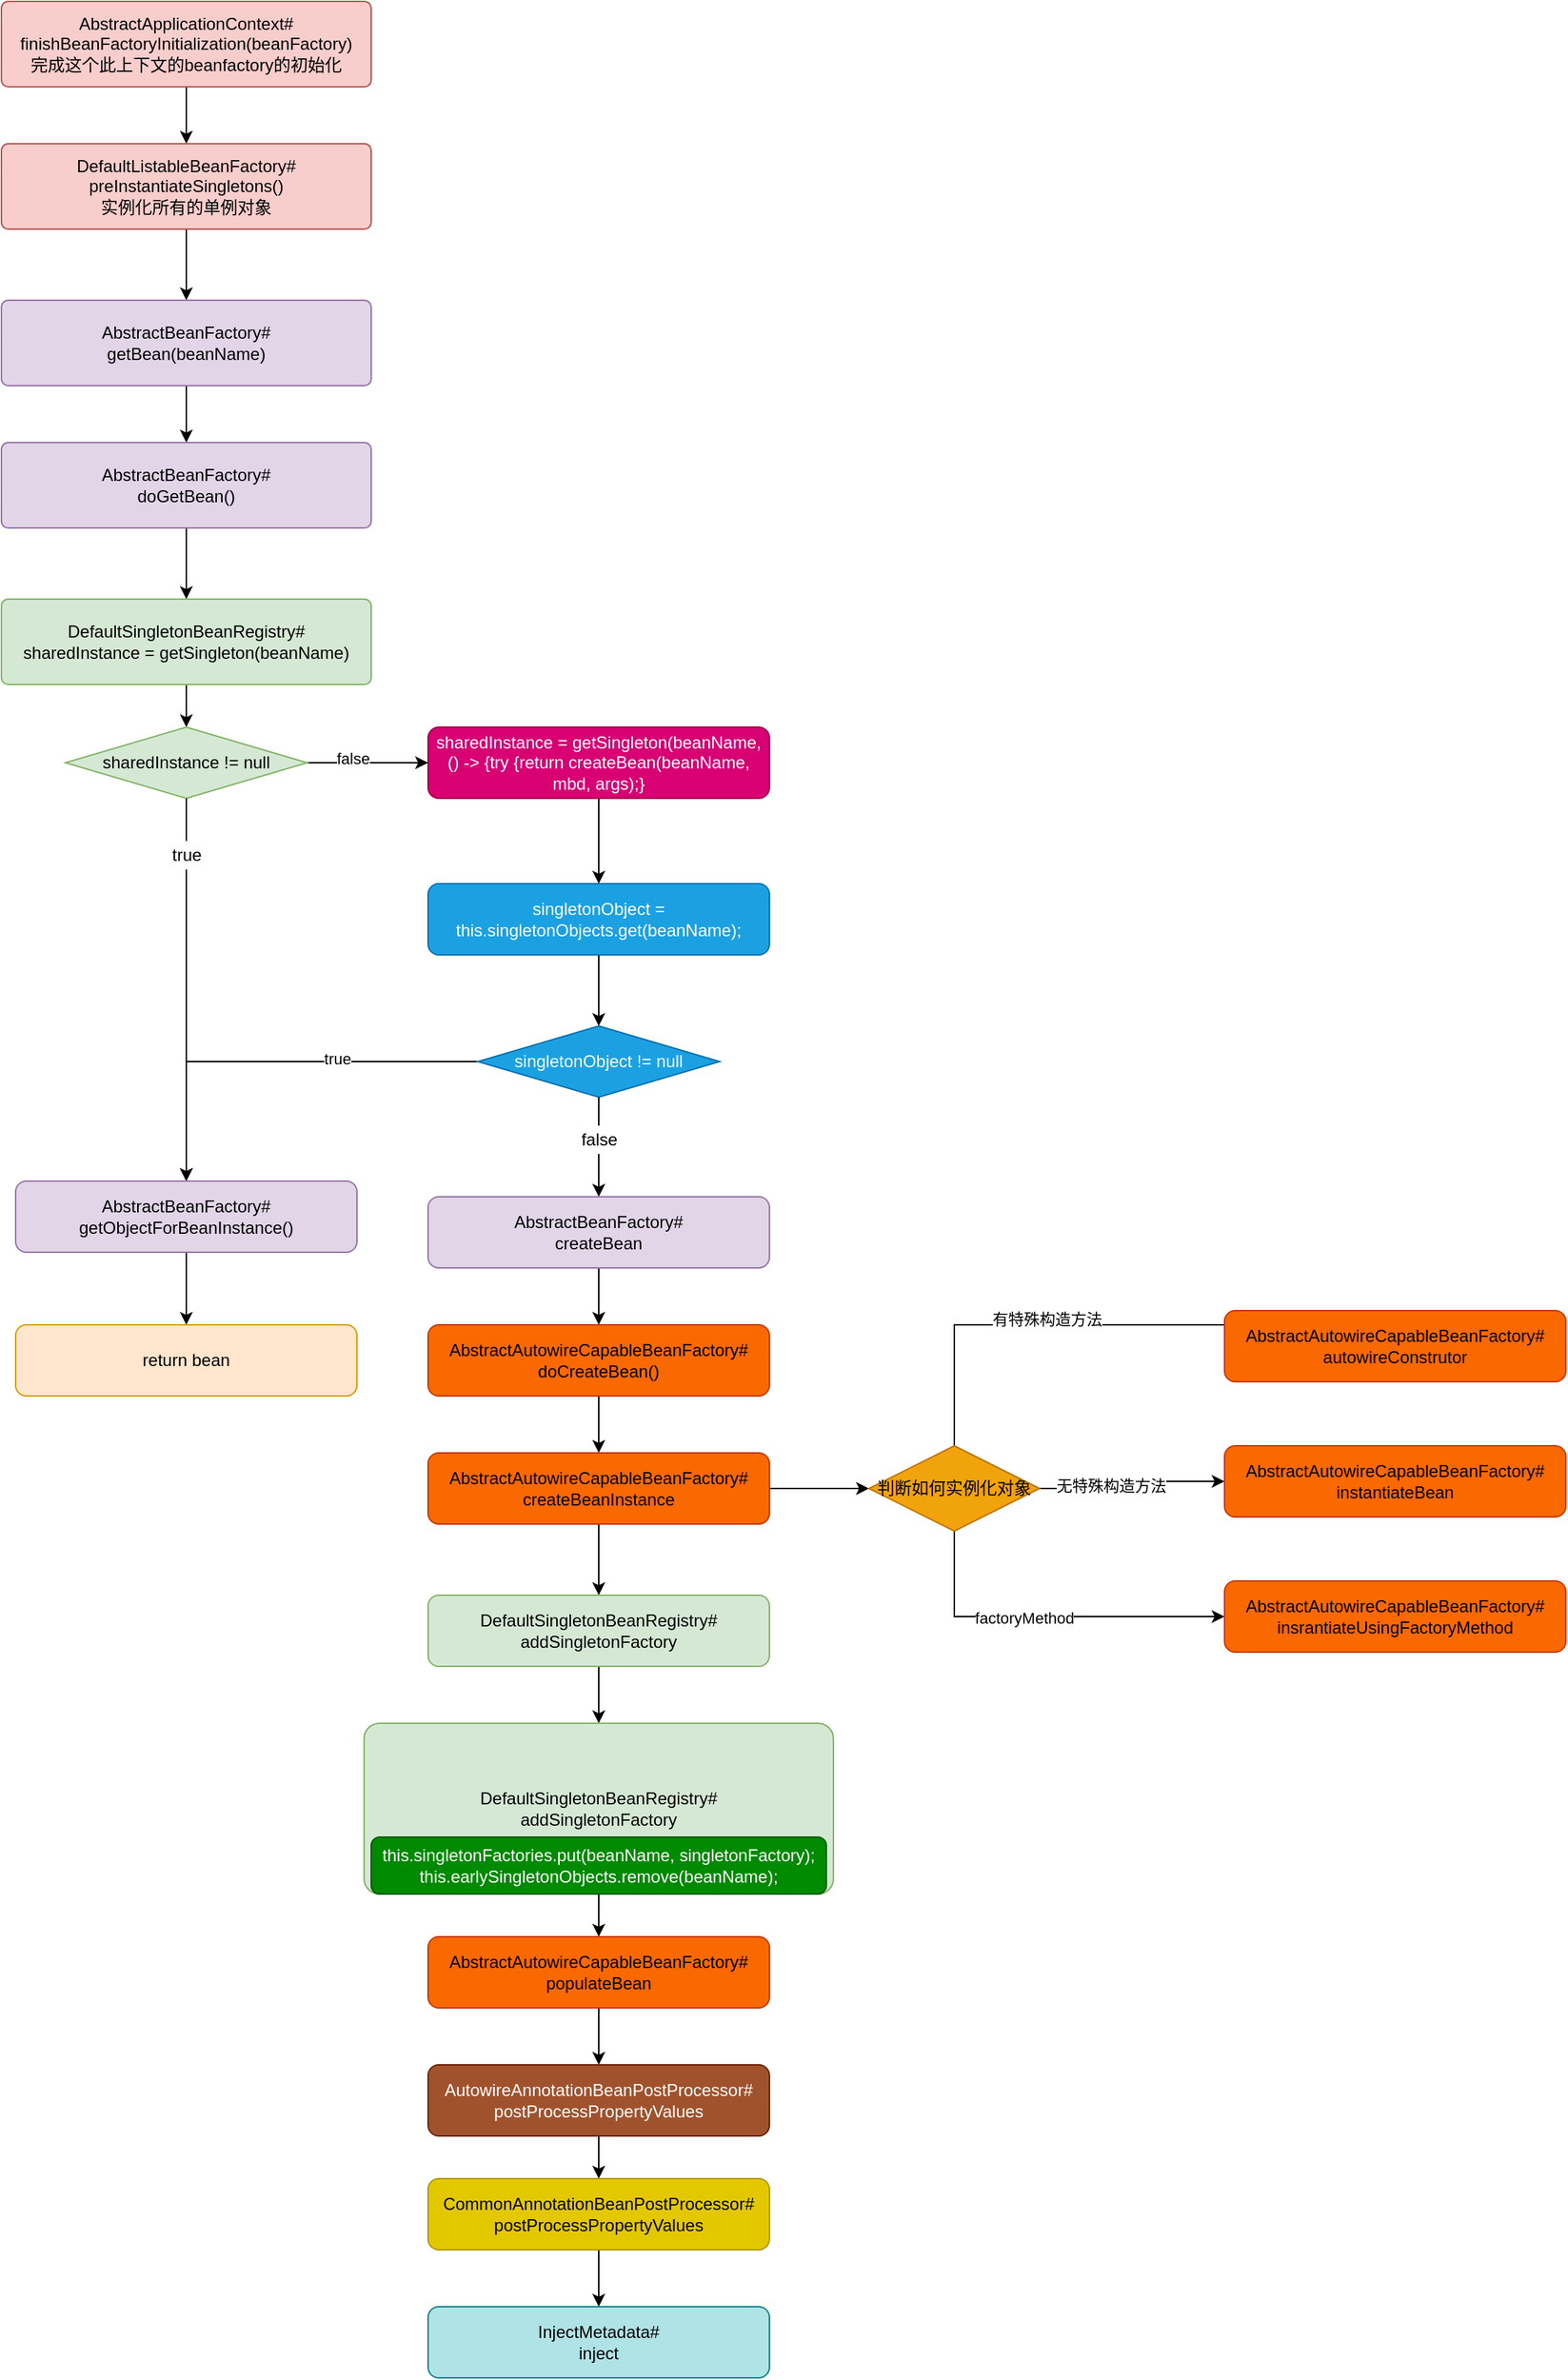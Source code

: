 <mxfile version="14.6.6" type="github">
  <diagram id="9sLFB3cR0Ghk0oRnNtTH" name="第 1 页">
    <mxGraphModel dx="1502" dy="675" grid="1" gridSize="10" guides="1" tooltips="1" connect="1" arrows="1" fold="1" page="1" pageScale="1" pageWidth="827" pageHeight="1169" background="#ffffff" math="0" shadow="0">
      <root>
        <mxCell id="0" />
        <mxCell id="1" parent="0" />
        <mxCell id="nCP3DKqkomvRBlRdrv7H-66" style="edgeStyle=orthogonalEdgeStyle;rounded=0;orthogonalLoop=1;jettySize=auto;html=1;" edge="1" parent="1" source="nCP3DKqkomvRBlRdrv7H-1" target="nCP3DKqkomvRBlRdrv7H-4">
          <mxGeometry relative="1" as="geometry" />
        </mxCell>
        <mxCell id="nCP3DKqkomvRBlRdrv7H-1" value="AbstractApplicationContext#&lt;br&gt;finishBeanFactoryInitialization(beanFactory)&lt;br&gt;完成这个此上下文的beanfactory的初始化" style="rounded=1;whiteSpace=wrap;html=1;arcSize=8;fillColor=#f8cecc;strokeColor=#b85450;" vertex="1" parent="1">
          <mxGeometry x="310" y="100" width="260" height="60" as="geometry" />
        </mxCell>
        <mxCell id="nCP3DKqkomvRBlRdrv7H-23" style="edgeStyle=orthogonalEdgeStyle;rounded=0;orthogonalLoop=1;jettySize=auto;html=1;entryX=0.5;entryY=0;entryDx=0;entryDy=0;" edge="1" parent="1" source="nCP3DKqkomvRBlRdrv7H-2" target="nCP3DKqkomvRBlRdrv7H-10">
          <mxGeometry relative="1" as="geometry" />
        </mxCell>
        <mxCell id="nCP3DKqkomvRBlRdrv7H-2" value="sharedInstance = getSingleton(beanName, () -&amp;gt; {try {return createBean(beanName, mbd, args);}" style="rounded=1;whiteSpace=wrap;html=1;fillColor=#d80073;strokeColor=#A50040;fontColor=#ffffff;" vertex="1" parent="1">
          <mxGeometry x="610" y="610" width="240" height="50" as="geometry" />
        </mxCell>
        <mxCell id="nCP3DKqkomvRBlRdrv7H-65" style="edgeStyle=orthogonalEdgeStyle;rounded=0;orthogonalLoop=1;jettySize=auto;html=1;" edge="1" parent="1" source="nCP3DKqkomvRBlRdrv7H-4" target="nCP3DKqkomvRBlRdrv7H-5">
          <mxGeometry relative="1" as="geometry" />
        </mxCell>
        <mxCell id="nCP3DKqkomvRBlRdrv7H-4" value="DefaultListableBeanFactory#&lt;br&gt;preInstantiateSingletons()&lt;br&gt;实例化所有的单例对象" style="rounded=1;whiteSpace=wrap;html=1;arcSize=8;fillColor=#f8cecc;strokeColor=#b85450;" vertex="1" parent="1">
          <mxGeometry x="310" y="200" width="260" height="60" as="geometry" />
        </mxCell>
        <mxCell id="nCP3DKqkomvRBlRdrv7H-64" style="edgeStyle=orthogonalEdgeStyle;rounded=0;orthogonalLoop=1;jettySize=auto;html=1;entryX=0.5;entryY=0;entryDx=0;entryDy=0;" edge="1" parent="1" source="nCP3DKqkomvRBlRdrv7H-5" target="nCP3DKqkomvRBlRdrv7H-6">
          <mxGeometry relative="1" as="geometry" />
        </mxCell>
        <mxCell id="nCP3DKqkomvRBlRdrv7H-5" value="AbstractBeanFactory#&lt;br&gt;getBean(beanName)&lt;br&gt;" style="rounded=1;whiteSpace=wrap;html=1;arcSize=8;fillColor=#e1d5e7;strokeColor=#9673a6;" vertex="1" parent="1">
          <mxGeometry x="310" y="310" width="260" height="60" as="geometry" />
        </mxCell>
        <mxCell id="nCP3DKqkomvRBlRdrv7H-63" style="edgeStyle=orthogonalEdgeStyle;rounded=0;orthogonalLoop=1;jettySize=auto;html=1;" edge="1" parent="1" source="nCP3DKqkomvRBlRdrv7H-6" target="nCP3DKqkomvRBlRdrv7H-7">
          <mxGeometry relative="1" as="geometry" />
        </mxCell>
        <mxCell id="nCP3DKqkomvRBlRdrv7H-6" value="AbstractBeanFactory#&lt;br&gt;doGetBean()" style="rounded=1;whiteSpace=wrap;html=1;arcSize=8;fillColor=#e1d5e7;strokeColor=#9673a6;" vertex="1" parent="1">
          <mxGeometry x="310" y="410" width="260" height="60" as="geometry" />
        </mxCell>
        <mxCell id="nCP3DKqkomvRBlRdrv7H-62" style="edgeStyle=orthogonalEdgeStyle;rounded=0;orthogonalLoop=1;jettySize=auto;html=1;entryX=0.5;entryY=0;entryDx=0;entryDy=0;" edge="1" parent="1" source="nCP3DKqkomvRBlRdrv7H-7" target="nCP3DKqkomvRBlRdrv7H-8">
          <mxGeometry relative="1" as="geometry" />
        </mxCell>
        <mxCell id="nCP3DKqkomvRBlRdrv7H-7" value="DefaultSingletonBeanRegistry#&lt;br&gt;sharedInstance = getSingleton(beanName)" style="rounded=1;whiteSpace=wrap;html=1;arcSize=8;fillColor=#d5e8d4;strokeColor=#82b366;" vertex="1" parent="1">
          <mxGeometry x="310" y="520" width="260" height="60" as="geometry" />
        </mxCell>
        <mxCell id="nCP3DKqkomvRBlRdrv7H-17" style="edgeStyle=orthogonalEdgeStyle;rounded=0;orthogonalLoop=1;jettySize=auto;html=1;entryX=0.5;entryY=0;entryDx=0;entryDy=0;startArrow=none;" edge="1" parent="1" source="nCP3DKqkomvRBlRdrv7H-18" target="nCP3DKqkomvRBlRdrv7H-15">
          <mxGeometry relative="1" as="geometry">
            <Array as="points">
              <mxPoint x="440" y="700" />
              <mxPoint x="440" y="700" />
            </Array>
          </mxGeometry>
        </mxCell>
        <mxCell id="nCP3DKqkomvRBlRdrv7H-21" style="edgeStyle=orthogonalEdgeStyle;rounded=0;orthogonalLoop=1;jettySize=auto;html=1;" edge="1" parent="1" source="nCP3DKqkomvRBlRdrv7H-8" target="nCP3DKqkomvRBlRdrv7H-2">
          <mxGeometry relative="1" as="geometry" />
        </mxCell>
        <mxCell id="nCP3DKqkomvRBlRdrv7H-22" value="false" style="edgeLabel;html=1;align=center;verticalAlign=middle;resizable=0;points=[];" vertex="1" connectable="0" parent="nCP3DKqkomvRBlRdrv7H-21">
          <mxGeometry x="-0.248" y="3" relative="1" as="geometry">
            <mxPoint as="offset" />
          </mxGeometry>
        </mxCell>
        <mxCell id="nCP3DKqkomvRBlRdrv7H-8" value="&lt;span&gt;sharedInstance != null&lt;/span&gt;" style="rhombus;whiteSpace=wrap;html=1;fillColor=#d5e8d4;strokeColor=#82b366;" vertex="1" parent="1">
          <mxGeometry x="355" y="610" width="170" height="50" as="geometry" />
        </mxCell>
        <mxCell id="nCP3DKqkomvRBlRdrv7H-24" style="edgeStyle=orthogonalEdgeStyle;rounded=0;orthogonalLoop=1;jettySize=auto;html=1;" edge="1" parent="1" source="nCP3DKqkomvRBlRdrv7H-10" target="nCP3DKqkomvRBlRdrv7H-11">
          <mxGeometry relative="1" as="geometry" />
        </mxCell>
        <mxCell id="nCP3DKqkomvRBlRdrv7H-10" value="singletonObject = this.singletonObjects.get(beanName);" style="rounded=1;whiteSpace=wrap;html=1;fillColor=#1ba1e2;strokeColor=#006EAF;fontColor=#ffffff;" vertex="1" parent="1">
          <mxGeometry x="610" y="720" width="240" height="50" as="geometry" />
        </mxCell>
        <mxCell id="nCP3DKqkomvRBlRdrv7H-25" style="edgeStyle=orthogonalEdgeStyle;rounded=0;orthogonalLoop=1;jettySize=auto;html=1;entryX=0.5;entryY=0;entryDx=0;entryDy=0;startArrow=none;" edge="1" parent="1" source="nCP3DKqkomvRBlRdrv7H-26" target="nCP3DKqkomvRBlRdrv7H-12">
          <mxGeometry relative="1" as="geometry">
            <Array as="points">
              <mxPoint x="730" y="900" />
              <mxPoint x="730" y="900" />
            </Array>
          </mxGeometry>
        </mxCell>
        <mxCell id="nCP3DKqkomvRBlRdrv7H-28" style="edgeStyle=orthogonalEdgeStyle;rounded=0;orthogonalLoop=1;jettySize=auto;html=1;entryX=0.5;entryY=0;entryDx=0;entryDy=0;" edge="1" parent="1" source="nCP3DKqkomvRBlRdrv7H-11" target="nCP3DKqkomvRBlRdrv7H-15">
          <mxGeometry relative="1" as="geometry" />
        </mxCell>
        <mxCell id="nCP3DKqkomvRBlRdrv7H-29" value="true" style="edgeLabel;html=1;align=center;verticalAlign=middle;resizable=0;points=[];" vertex="1" connectable="0" parent="nCP3DKqkomvRBlRdrv7H-28">
          <mxGeometry x="-0.313" y="-2" relative="1" as="geometry">
            <mxPoint as="offset" />
          </mxGeometry>
        </mxCell>
        <mxCell id="nCP3DKqkomvRBlRdrv7H-11" value="singletonObject !&lt;span&gt;= null&lt;/span&gt;" style="rhombus;whiteSpace=wrap;html=1;fillColor=#1ba1e2;strokeColor=#006EAF;fontColor=#ffffff;" vertex="1" parent="1">
          <mxGeometry x="645" y="820" width="170" height="50" as="geometry" />
        </mxCell>
        <mxCell id="nCP3DKqkomvRBlRdrv7H-61" style="edgeStyle=orthogonalEdgeStyle;rounded=0;orthogonalLoop=1;jettySize=auto;html=1;entryX=0.5;entryY=0;entryDx=0;entryDy=0;" edge="1" parent="1" source="nCP3DKqkomvRBlRdrv7H-12" target="nCP3DKqkomvRBlRdrv7H-14">
          <mxGeometry relative="1" as="geometry" />
        </mxCell>
        <mxCell id="nCP3DKqkomvRBlRdrv7H-12" value="AbstractBeanFactory#&lt;br&gt;createBean" style="rounded=1;whiteSpace=wrap;html=1;fillColor=#e1d5e7;strokeColor=#9673a6;" vertex="1" parent="1">
          <mxGeometry x="610" y="940" width="240" height="50" as="geometry" />
        </mxCell>
        <mxCell id="nCP3DKqkomvRBlRdrv7H-68" style="edgeStyle=orthogonalEdgeStyle;rounded=0;orthogonalLoop=1;jettySize=auto;html=1;" edge="1" parent="1" source="nCP3DKqkomvRBlRdrv7H-14" target="nCP3DKqkomvRBlRdrv7H-30">
          <mxGeometry relative="1" as="geometry" />
        </mxCell>
        <mxCell id="nCP3DKqkomvRBlRdrv7H-14" value="AbstractAutowireCapableBeanFactory#&lt;br&gt;doCreateBean()" style="rounded=1;whiteSpace=wrap;html=1;fillColor=#fa6800;strokeColor=#C73500;fontColor=#000000;" vertex="1" parent="1">
          <mxGeometry x="610" y="1030" width="240" height="50" as="geometry" />
        </mxCell>
        <mxCell id="nCP3DKqkomvRBlRdrv7H-20" style="edgeStyle=orthogonalEdgeStyle;rounded=0;orthogonalLoop=1;jettySize=auto;html=1;entryX=0.5;entryY=0;entryDx=0;entryDy=0;" edge="1" parent="1" source="nCP3DKqkomvRBlRdrv7H-15" target="nCP3DKqkomvRBlRdrv7H-16">
          <mxGeometry relative="1" as="geometry" />
        </mxCell>
        <mxCell id="nCP3DKqkomvRBlRdrv7H-15" value="AbstractBeanFactory#&lt;br&gt;getObjectForBeanInstance()" style="rounded=1;whiteSpace=wrap;html=1;fillColor=#e1d5e7;strokeColor=#9673a6;" vertex="1" parent="1">
          <mxGeometry x="320" y="929" width="240" height="50" as="geometry" />
        </mxCell>
        <mxCell id="nCP3DKqkomvRBlRdrv7H-16" value="return bean" style="rounded=1;whiteSpace=wrap;html=1;fillColor=#ffe6cc;strokeColor=#d79b00;" vertex="1" parent="1">
          <mxGeometry x="320" y="1030" width="240" height="50" as="geometry" />
        </mxCell>
        <mxCell id="nCP3DKqkomvRBlRdrv7H-18" value="true" style="text;html=1;align=center;verticalAlign=middle;resizable=0;points=[];autosize=1;strokeColor=none;" vertex="1" parent="1">
          <mxGeometry x="420" y="690" width="40" height="20" as="geometry" />
        </mxCell>
        <mxCell id="nCP3DKqkomvRBlRdrv7H-19" value="" style="edgeStyle=orthogonalEdgeStyle;rounded=0;orthogonalLoop=1;jettySize=auto;html=1;entryX=0.5;entryY=0;entryDx=0;entryDy=0;endArrow=none;" edge="1" parent="1" source="nCP3DKqkomvRBlRdrv7H-8" target="nCP3DKqkomvRBlRdrv7H-18">
          <mxGeometry relative="1" as="geometry">
            <mxPoint x="440" y="660" as="sourcePoint" />
            <mxPoint x="440" y="740" as="targetPoint" />
            <Array as="points" />
          </mxGeometry>
        </mxCell>
        <mxCell id="nCP3DKqkomvRBlRdrv7H-26" value="false" style="text;html=1;align=center;verticalAlign=middle;resizable=0;points=[];autosize=1;strokeColor=none;" vertex="1" parent="1">
          <mxGeometry x="710" y="890" width="40" height="20" as="geometry" />
        </mxCell>
        <mxCell id="nCP3DKqkomvRBlRdrv7H-27" value="" style="edgeStyle=orthogonalEdgeStyle;rounded=0;orthogonalLoop=1;jettySize=auto;html=1;entryX=0.5;entryY=0;entryDx=0;entryDy=0;endArrow=none;" edge="1" parent="1" source="nCP3DKqkomvRBlRdrv7H-11" target="nCP3DKqkomvRBlRdrv7H-26">
          <mxGeometry relative="1" as="geometry">
            <mxPoint x="730" y="870" as="sourcePoint" />
            <mxPoint x="730" y="930" as="targetPoint" />
            <Array as="points" />
          </mxGeometry>
        </mxCell>
        <mxCell id="nCP3DKqkomvRBlRdrv7H-52" style="edgeStyle=orthogonalEdgeStyle;rounded=0;orthogonalLoop=1;jettySize=auto;html=1;entryX=0;entryY=0.5;entryDx=0;entryDy=0;" edge="1" parent="1" source="nCP3DKqkomvRBlRdrv7H-30" target="nCP3DKqkomvRBlRdrv7H-38">
          <mxGeometry relative="1" as="geometry" />
        </mxCell>
        <mxCell id="nCP3DKqkomvRBlRdrv7H-55" style="edgeStyle=orthogonalEdgeStyle;rounded=0;orthogonalLoop=1;jettySize=auto;html=1;entryX=0.5;entryY=0;entryDx=0;entryDy=0;" edge="1" parent="1" source="nCP3DKqkomvRBlRdrv7H-30" target="nCP3DKqkomvRBlRdrv7H-31">
          <mxGeometry relative="1" as="geometry" />
        </mxCell>
        <mxCell id="nCP3DKqkomvRBlRdrv7H-30" value="AbstractAutowireCapableBeanFactory#&lt;br&gt;createBeanInstance" style="rounded=1;whiteSpace=wrap;html=1;fillColor=#fa6800;strokeColor=#C73500;fontColor=#000000;" vertex="1" parent="1">
          <mxGeometry x="610" y="1120" width="240" height="50" as="geometry" />
        </mxCell>
        <mxCell id="nCP3DKqkomvRBlRdrv7H-56" style="edgeStyle=orthogonalEdgeStyle;rounded=0;orthogonalLoop=1;jettySize=auto;html=1;entryX=0.5;entryY=0;entryDx=0;entryDy=0;" edge="1" parent="1" source="nCP3DKqkomvRBlRdrv7H-31" target="nCP3DKqkomvRBlRdrv7H-32">
          <mxGeometry relative="1" as="geometry" />
        </mxCell>
        <mxCell id="nCP3DKqkomvRBlRdrv7H-31" value="DefaultSingletonBeanRegistry#&lt;br&gt;addSingletonFactory" style="rounded=1;whiteSpace=wrap;html=1;fillColor=#d5e8d4;strokeColor=#82b366;" vertex="1" parent="1">
          <mxGeometry x="610" y="1220" width="240" height="50" as="geometry" />
        </mxCell>
        <mxCell id="nCP3DKqkomvRBlRdrv7H-32" value="&lt;div&gt;&lt;div&gt;&lt;span&gt;DefaultSingletonBeanRegistry#&lt;/span&gt;&lt;/div&gt;&lt;span&gt;&lt;div&gt;&lt;span&gt;addSingletonFactory&lt;/span&gt;&lt;/div&gt;&lt;/span&gt;&lt;/div&gt;" style="rounded=1;whiteSpace=wrap;html=1;align=center;arcSize=9;fillColor=#d5e8d4;strokeColor=#82b366;" vertex="1" parent="1">
          <mxGeometry x="565" y="1310" width="330" height="120" as="geometry" />
        </mxCell>
        <mxCell id="nCP3DKqkomvRBlRdrv7H-57" style="edgeStyle=orthogonalEdgeStyle;rounded=0;orthogonalLoop=1;jettySize=auto;html=1;entryX=0.5;entryY=0;entryDx=0;entryDy=0;" edge="1" parent="1" source="nCP3DKqkomvRBlRdrv7H-33" target="nCP3DKqkomvRBlRdrv7H-34">
          <mxGeometry relative="1" as="geometry" />
        </mxCell>
        <mxCell id="nCP3DKqkomvRBlRdrv7H-33" value="&lt;div&gt;this.singletonFactories.put(beanName, singletonFactory);&lt;/div&gt;&lt;div&gt;this.earlySingletonObjects.remove(beanName);&lt;/div&gt;" style="rounded=1;whiteSpace=wrap;html=1;fillColor=#008a00;strokeColor=#005700;fontColor=#ffffff;" vertex="1" parent="1">
          <mxGeometry x="570" y="1390" width="320" height="40" as="geometry" />
        </mxCell>
        <mxCell id="nCP3DKqkomvRBlRdrv7H-58" style="edgeStyle=orthogonalEdgeStyle;rounded=0;orthogonalLoop=1;jettySize=auto;html=1;entryX=0.5;entryY=0;entryDx=0;entryDy=0;" edge="1" parent="1" source="nCP3DKqkomvRBlRdrv7H-34" target="nCP3DKqkomvRBlRdrv7H-35">
          <mxGeometry relative="1" as="geometry" />
        </mxCell>
        <mxCell id="nCP3DKqkomvRBlRdrv7H-34" value="AbstractAutowireCapableBeanFactory#&lt;br&gt;populateBean" style="rounded=1;whiteSpace=wrap;html=1;fillColor=#fa6800;strokeColor=#C73500;fontColor=#000000;" vertex="1" parent="1">
          <mxGeometry x="610" y="1460" width="240" height="50" as="geometry" />
        </mxCell>
        <mxCell id="nCP3DKqkomvRBlRdrv7H-59" style="edgeStyle=orthogonalEdgeStyle;rounded=0;orthogonalLoop=1;jettySize=auto;html=1;" edge="1" parent="1" source="nCP3DKqkomvRBlRdrv7H-35" target="nCP3DKqkomvRBlRdrv7H-36">
          <mxGeometry relative="1" as="geometry" />
        </mxCell>
        <mxCell id="nCP3DKqkomvRBlRdrv7H-35" value="AutowireAnnotationBeanPostProcessor#&lt;br&gt;postProcessPropertyValues" style="rounded=1;whiteSpace=wrap;html=1;fillColor=#a0522d;strokeColor=#6D1F00;fontColor=#ffffff;" vertex="1" parent="1">
          <mxGeometry x="610" y="1550" width="240" height="50" as="geometry" />
        </mxCell>
        <mxCell id="nCP3DKqkomvRBlRdrv7H-60" style="edgeStyle=orthogonalEdgeStyle;rounded=0;orthogonalLoop=1;jettySize=auto;html=1;entryX=0.5;entryY=0;entryDx=0;entryDy=0;" edge="1" parent="1" source="nCP3DKqkomvRBlRdrv7H-36" target="nCP3DKqkomvRBlRdrv7H-37">
          <mxGeometry relative="1" as="geometry" />
        </mxCell>
        <mxCell id="nCP3DKqkomvRBlRdrv7H-36" value="CommonAnnotationBeanPostProcessor#&lt;br&gt;postProcessPropertyValues" style="rounded=1;whiteSpace=wrap;html=1;fillColor=#e3c800;strokeColor=#B09500;fontColor=#000000;" vertex="1" parent="1">
          <mxGeometry x="610" y="1630" width="240" height="50" as="geometry" />
        </mxCell>
        <mxCell id="nCP3DKqkomvRBlRdrv7H-37" value="InjectMetadata#&lt;br&gt;inject" style="rounded=1;whiteSpace=wrap;html=1;fillColor=#b0e3e6;strokeColor=#0e8088;" vertex="1" parent="1">
          <mxGeometry x="610" y="1720" width="240" height="50" as="geometry" />
        </mxCell>
        <mxCell id="nCP3DKqkomvRBlRdrv7H-43" style="edgeStyle=orthogonalEdgeStyle;rounded=0;orthogonalLoop=1;jettySize=auto;html=1;entryX=0;entryY=0.5;entryDx=0;entryDy=0;exitX=0.5;exitY=1;exitDx=0;exitDy=0;" edge="1" parent="1" source="nCP3DKqkomvRBlRdrv7H-38" target="nCP3DKqkomvRBlRdrv7H-40">
          <mxGeometry relative="1" as="geometry" />
        </mxCell>
        <mxCell id="nCP3DKqkomvRBlRdrv7H-67" value="factoryMethod" style="edgeLabel;html=1;align=center;verticalAlign=middle;resizable=0;points=[];" vertex="1" connectable="0" parent="nCP3DKqkomvRBlRdrv7H-43">
          <mxGeometry x="-0.133" y="-1" relative="1" as="geometry">
            <mxPoint as="offset" />
          </mxGeometry>
        </mxCell>
        <mxCell id="nCP3DKqkomvRBlRdrv7H-46" style="edgeStyle=orthogonalEdgeStyle;rounded=0;orthogonalLoop=1;jettySize=auto;html=1;entryX=0.5;entryY=1;entryDx=0;entryDy=0;" edge="1" parent="1" source="nCP3DKqkomvRBlRdrv7H-38" target="nCP3DKqkomvRBlRdrv7H-39">
          <mxGeometry relative="1" as="geometry">
            <Array as="points">
              <mxPoint x="1155" y="1030" />
              <mxPoint x="895" y="1030" />
            </Array>
          </mxGeometry>
        </mxCell>
        <mxCell id="nCP3DKqkomvRBlRdrv7H-47" value="有特殊构造方法" style="edgeLabel;html=1;align=center;verticalAlign=middle;resizable=0;points=[];" vertex="1" connectable="0" parent="nCP3DKqkomvRBlRdrv7H-46">
          <mxGeometry x="0.177" y="4" relative="1" as="geometry">
            <mxPoint x="-106" as="offset" />
          </mxGeometry>
        </mxCell>
        <mxCell id="nCP3DKqkomvRBlRdrv7H-48" style="edgeStyle=orthogonalEdgeStyle;rounded=0;orthogonalLoop=1;jettySize=auto;html=1;entryX=0;entryY=0.5;entryDx=0;entryDy=0;" edge="1" parent="1" source="nCP3DKqkomvRBlRdrv7H-38" target="nCP3DKqkomvRBlRdrv7H-41">
          <mxGeometry relative="1" as="geometry" />
        </mxCell>
        <mxCell id="nCP3DKqkomvRBlRdrv7H-49" value="无特殊构造方法" style="edgeLabel;html=1;align=center;verticalAlign=middle;resizable=0;points=[];" vertex="1" connectable="0" parent="nCP3DKqkomvRBlRdrv7H-48">
          <mxGeometry x="-0.261" y="2" relative="1" as="geometry">
            <mxPoint as="offset" />
          </mxGeometry>
        </mxCell>
        <mxCell id="nCP3DKqkomvRBlRdrv7H-38" value="判断如何实例化对象" style="rhombus;whiteSpace=wrap;html=1;fillColor=#f0a30a;strokeColor=#BD7000;fontColor=#000000;" vertex="1" parent="1">
          <mxGeometry x="920" y="1115" width="120" height="60" as="geometry" />
        </mxCell>
        <mxCell id="nCP3DKqkomvRBlRdrv7H-39" value="AbstractAutowireCapableBeanFactory#&lt;br&gt;autowireConstrutor" style="rounded=1;whiteSpace=wrap;html=1;fillColor=#fa6800;strokeColor=#C73500;fontColor=#000000;" vertex="1" parent="1">
          <mxGeometry x="1170" y="1020" width="240" height="50" as="geometry" />
        </mxCell>
        <mxCell id="nCP3DKqkomvRBlRdrv7H-40" value="AbstractAutowireCapableBeanFactory#&lt;br&gt;insrantiateUsingFactoryMethod" style="rounded=1;whiteSpace=wrap;html=1;fillColor=#fa6800;strokeColor=#C73500;fontColor=#000000;" vertex="1" parent="1">
          <mxGeometry x="1170" y="1210" width="240" height="50" as="geometry" />
        </mxCell>
        <mxCell id="nCP3DKqkomvRBlRdrv7H-41" value="AbstractAutowireCapableBeanFactory#&lt;br&gt;instantiateBean" style="rounded=1;whiteSpace=wrap;html=1;fillColor=#fa6800;strokeColor=#C73500;fontColor=#000000;" vertex="1" parent="1">
          <mxGeometry x="1170" y="1115" width="240" height="50" as="geometry" />
        </mxCell>
      </root>
    </mxGraphModel>
  </diagram>
</mxfile>
